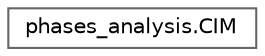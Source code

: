 digraph "Graphical Class Hierarchy"
{
 // LATEX_PDF_SIZE
  bgcolor="transparent";
  edge [fontname=Helvetica,fontsize=10,labelfontname=Helvetica,labelfontsize=10];
  node [fontname=Helvetica,fontsize=10,shape=box,height=0.2,width=0.4];
  rankdir="LR";
  Node0 [id="Node000000",label="phases_analysis.CIM",height=0.2,width=0.4,color="grey40", fillcolor="white", style="filled",URL="$classphases__analysis_1_1_c_i_m.html",tooltip=" "];
}
